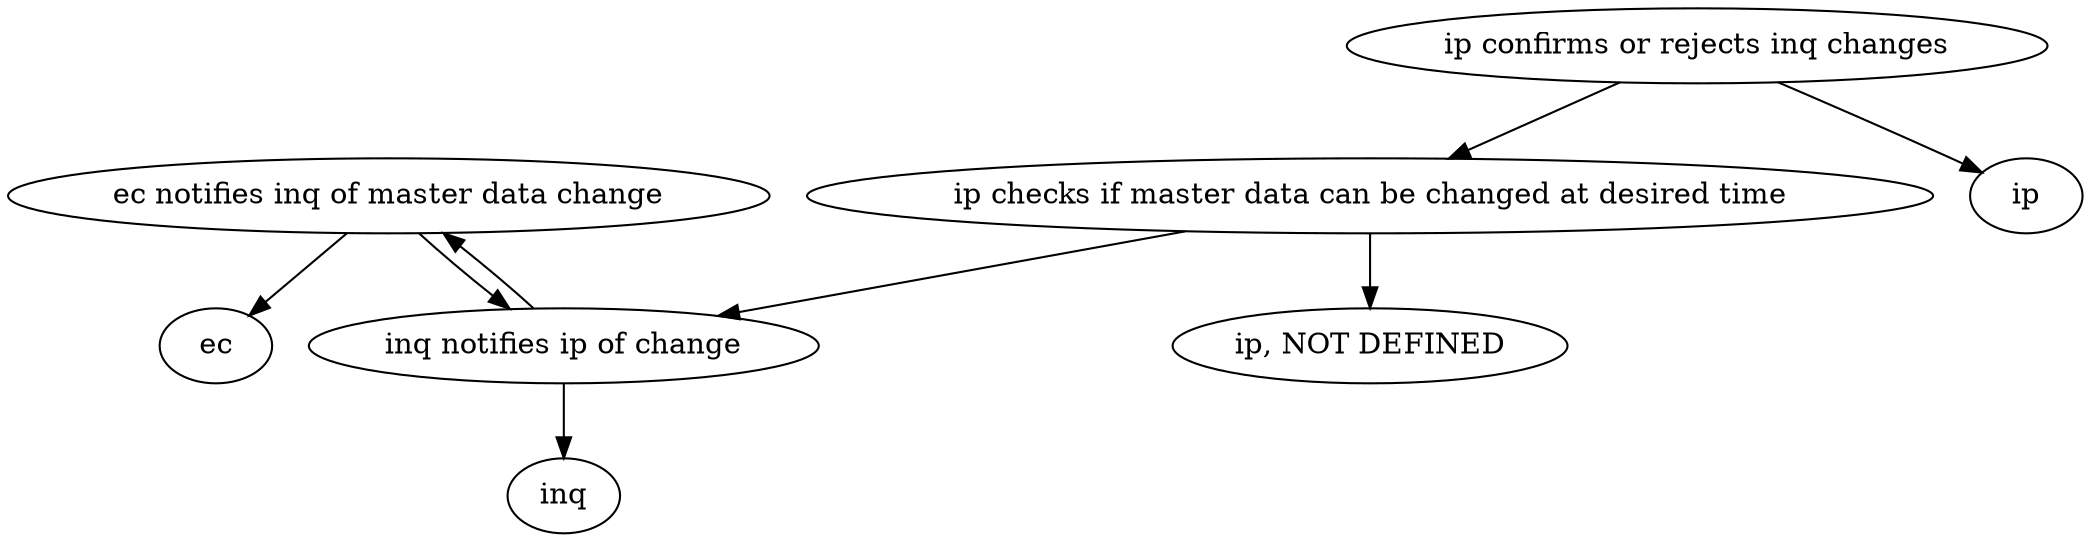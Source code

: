 strict digraph "doc-10.12" {
	graph [name="doc-10.12"];
	"ec notifies inq of master data change"	[attrs="{'type': 'Activity', 'label': 'ec notifies inq of master data change'}"];
	"inq notifies ip of change"	[attrs="{'type': 'Activity', 'label': 'inq notifies ip of change'}"];
	"ec notifies inq of master data change" -> "inq notifies ip of change"	[attrs="{'type': 'flow', 'label': 'flow'}"];
	ec	[attrs="{'type': 'Actor', 'label': 'ec'}"];
	"ec notifies inq of master data change" -> ec	[attrs="{'type': 'actor performer', 'label': 'actor performer'}"];
	"inq notifies ip of change" -> "ec notifies inq of master data change"	[attrs="{'type': 'flow', 'label': 'flow'}"];
	inq	[attrs="{'type': 'Actor', 'label': 'inq'}"];
	"inq notifies ip of change" -> inq	[attrs="{'type': 'actor performer', 'label': 'actor performer'}"];
	"ip checks if master data can be changed at desired time"	[attrs="{'type': 'Activity', 'label': 'ip checks if master data can be changed at desired time'}"];
	"ip checks if master data can be changed at desired time" -> "inq notifies ip of change"	[attrs="{'type': 'flow', 'label': 'flow'}"];
	"ip, NOT DEFINED"	[attrs="{'type': 'Actor', 'label': 'ip, NOT DEFINED'}"];
	"ip checks if master data can be changed at desired time" -> "ip, NOT DEFINED"	[attrs="{'type': 'actor performer', 'label': 'actor performer'}"];
	"ip confirms or rejects inq changes"	[attrs="{'type': 'Activity', 'label': 'ip confirms or rejects inq changes'}"];
	"ip confirms or rejects inq changes" -> "ip checks if master data can be changed at desired time"	[attrs="{'type': 'flow', 'label': 'flow'}"];
	ip	[attrs="{'type': 'Actor', 'label': 'ip'}"];
	"ip confirms or rejects inq changes" -> ip	[attrs="{'type': 'actor performer', 'label': 'actor performer'}"];
}
